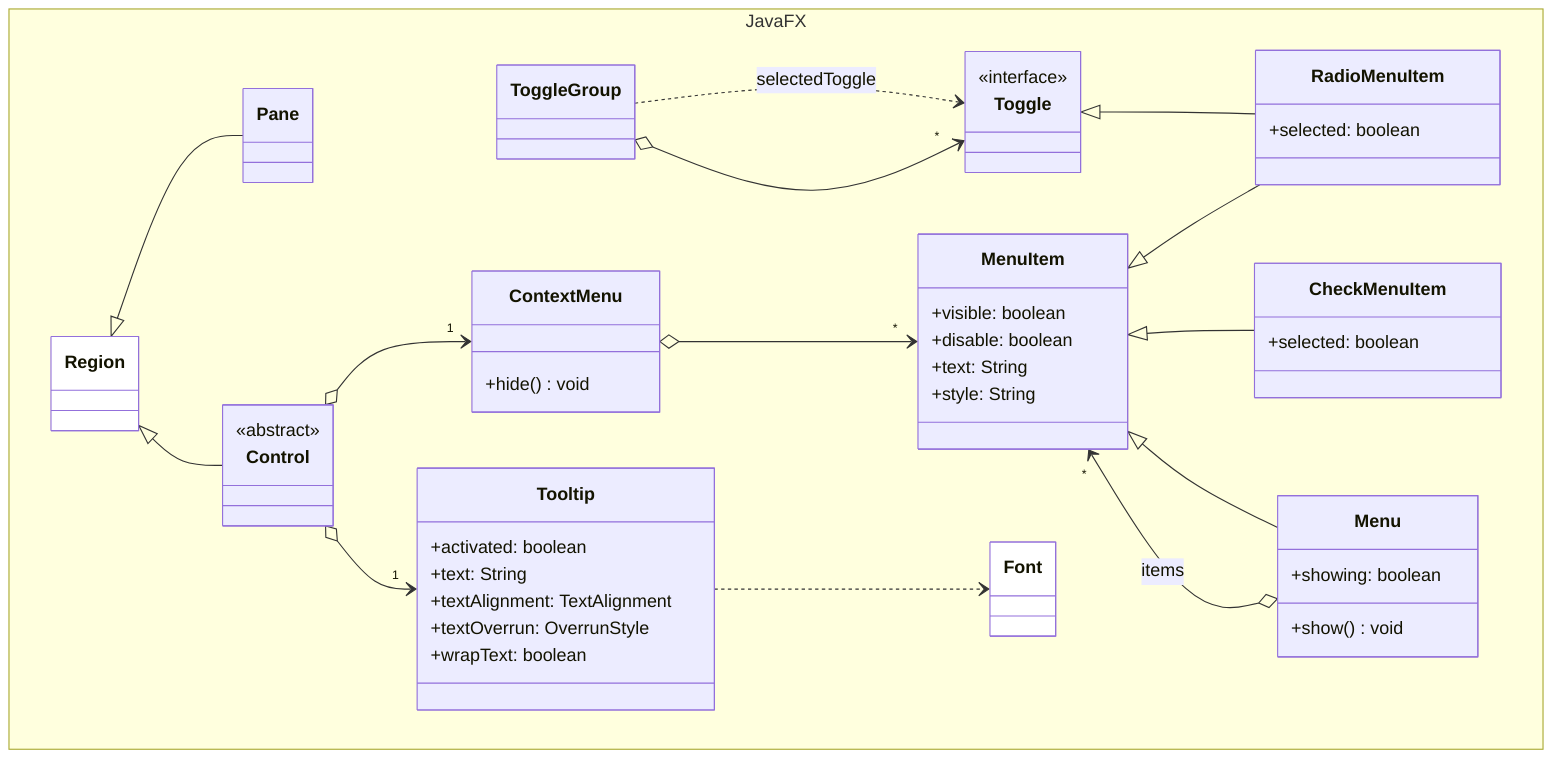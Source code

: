 classDiagram

    namespace JavaFX {

        class Region {
            
        }

        class Pane {

        }

        class Control {
            <<abstract>>
        }

        class ContextMenu {
            +hide() void
        }

        class MenuItem {
            +visible: boolean
            +disable: boolean
            +text: String
            +style: String
        }

        class Menu {
            +showing: boolean
            +show() void
        }

        class CheckMenuItem {
            +selected: boolean
        }

        class RadioMenuItem {
            +selected: boolean
        }

        class ToggleGroup {

        }

        class Toggle {
            <<interface>>
        }

        class Tooltip {
            +activated: boolean
            +text: String
            +textAlignment: TextAlignment
            +textOverrun: OverrunStyle
            +wrapText: boolean
        }

        class Font {

        }

    }

    Region <|-- Pane
    Region <|-- Control

    Control o-->"1" ContextMenu
    Control o-->"1" Tooltip

    ContextMenu o-->"*" MenuItem

    MenuItem <|-- RadioMenuItem
    MenuItem <|-- CheckMenuItem
    MenuItem "*"<--o Menu: items
    MenuItem <|-- Menu

    ToggleGroup o-->"*" Toggle
    ToggleGroup ..> Toggle: selectedToggle

    Toggle <|-- RadioMenuItem

    Tooltip ..> Font

    style Region fill:white
    style Font fill:white